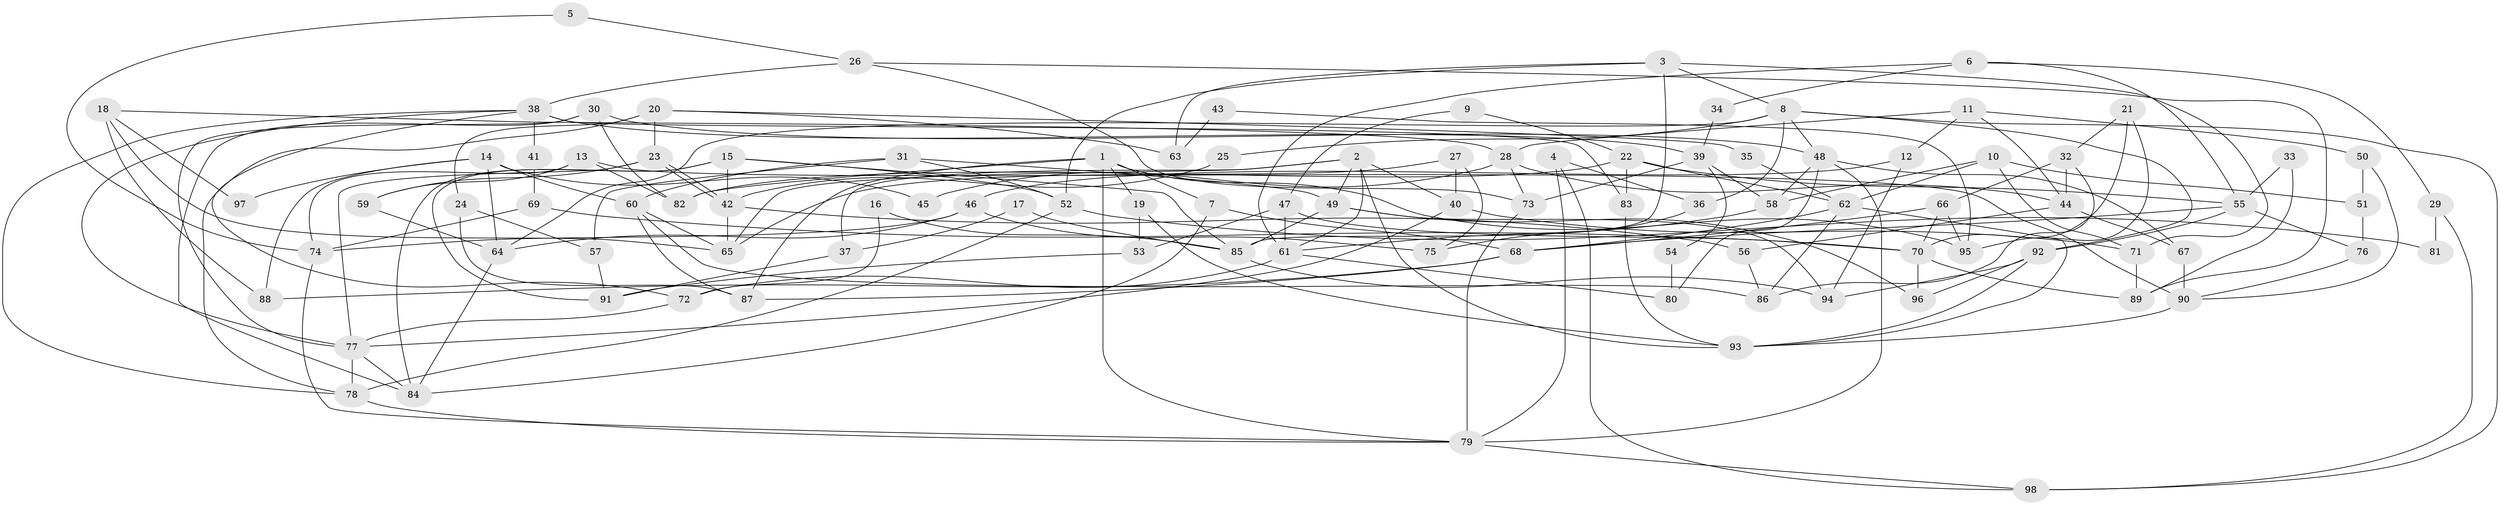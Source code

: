 // coarse degree distribution, {3: 0.13333333333333333, 8: 0.1, 7: 0.23333333333333334, 6: 0.1, 10: 0.1, 2: 0.03333333333333333, 5: 0.13333333333333333, 9: 0.06666666666666667, 11: 0.03333333333333333, 4: 0.06666666666666667}
// Generated by graph-tools (version 1.1) at 2025/37/03/04/25 23:37:02]
// undirected, 98 vertices, 196 edges
graph export_dot {
  node [color=gray90,style=filled];
  1;
  2;
  3;
  4;
  5;
  6;
  7;
  8;
  9;
  10;
  11;
  12;
  13;
  14;
  15;
  16;
  17;
  18;
  19;
  20;
  21;
  22;
  23;
  24;
  25;
  26;
  27;
  28;
  29;
  30;
  31;
  32;
  33;
  34;
  35;
  36;
  37;
  38;
  39;
  40;
  41;
  42;
  43;
  44;
  45;
  46;
  47;
  48;
  49;
  50;
  51;
  52;
  53;
  54;
  55;
  56;
  57;
  58;
  59;
  60;
  61;
  62;
  63;
  64;
  65;
  66;
  67;
  68;
  69;
  70;
  71;
  72;
  73;
  74;
  75;
  76;
  77;
  78;
  79;
  80;
  81;
  82;
  83;
  84;
  85;
  86;
  87;
  88;
  89;
  90;
  91;
  92;
  93;
  94;
  95;
  96;
  97;
  98;
  1 -- 82;
  1 -- 7;
  1 -- 19;
  1 -- 79;
  1 -- 87;
  1 -- 95;
  2 -- 49;
  2 -- 65;
  2 -- 37;
  2 -- 40;
  2 -- 61;
  2 -- 93;
  3 -- 85;
  3 -- 52;
  3 -- 8;
  3 -- 63;
  3 -- 71;
  4 -- 79;
  4 -- 98;
  4 -- 36;
  5 -- 74;
  5 -- 26;
  6 -- 55;
  6 -- 61;
  6 -- 29;
  6 -- 34;
  7 -- 68;
  7 -- 84;
  8 -- 64;
  8 -- 25;
  8 -- 36;
  8 -- 48;
  8 -- 92;
  8 -- 98;
  9 -- 22;
  9 -- 47;
  10 -- 58;
  10 -- 71;
  10 -- 51;
  10 -- 62;
  11 -- 28;
  11 -- 44;
  11 -- 12;
  11 -- 50;
  12 -- 46;
  12 -- 94;
  13 -- 74;
  13 -- 82;
  13 -- 59;
  13 -- 90;
  14 -- 64;
  14 -- 88;
  14 -- 45;
  14 -- 60;
  14 -- 97;
  15 -- 42;
  15 -- 85;
  15 -- 52;
  15 -- 84;
  15 -- 91;
  16 -- 85;
  16 -- 72;
  17 -- 37;
  17 -- 85;
  18 -- 65;
  18 -- 28;
  18 -- 88;
  18 -- 97;
  19 -- 93;
  19 -- 53;
  20 -- 78;
  20 -- 24;
  20 -- 23;
  20 -- 35;
  20 -- 63;
  21 -- 95;
  21 -- 70;
  21 -- 32;
  22 -- 62;
  22 -- 55;
  22 -- 82;
  22 -- 83;
  23 -- 42;
  23 -- 42;
  23 -- 59;
  23 -- 77;
  24 -- 57;
  24 -- 87;
  25 -- 42;
  26 -- 73;
  26 -- 38;
  26 -- 89;
  27 -- 40;
  27 -- 65;
  27 -- 75;
  28 -- 44;
  28 -- 73;
  28 -- 45;
  29 -- 98;
  29 -- 81;
  30 -- 77;
  30 -- 84;
  30 -- 48;
  30 -- 82;
  31 -- 60;
  31 -- 52;
  31 -- 49;
  31 -- 57;
  32 -- 66;
  32 -- 44;
  32 -- 86;
  33 -- 89;
  33 -- 55;
  34 -- 39;
  35 -- 62;
  36 -- 75;
  37 -- 91;
  38 -- 78;
  38 -- 83;
  38 -- 39;
  38 -- 41;
  38 -- 72;
  38 -- 77;
  39 -- 58;
  39 -- 54;
  39 -- 73;
  40 -- 77;
  40 -- 71;
  41 -- 69;
  42 -- 56;
  42 -- 65;
  43 -- 63;
  43 -- 95;
  44 -- 67;
  44 -- 56;
  46 -- 64;
  46 -- 75;
  46 -- 74;
  47 -- 70;
  47 -- 61;
  47 -- 53;
  48 -- 58;
  48 -- 67;
  48 -- 79;
  48 -- 80;
  49 -- 94;
  49 -- 85;
  49 -- 96;
  50 -- 90;
  50 -- 51;
  51 -- 76;
  52 -- 78;
  52 -- 81;
  53 -- 91;
  54 -- 80;
  55 -- 92;
  55 -- 76;
  55 -- 68;
  56 -- 86;
  57 -- 91;
  58 -- 61;
  59 -- 64;
  60 -- 87;
  60 -- 65;
  60 -- 86;
  61 -- 72;
  61 -- 80;
  62 -- 86;
  62 -- 68;
  62 -- 93;
  64 -- 84;
  66 -- 68;
  66 -- 70;
  66 -- 95;
  67 -- 90;
  68 -- 87;
  68 -- 88;
  69 -- 74;
  69 -- 70;
  70 -- 89;
  70 -- 96;
  71 -- 89;
  72 -- 77;
  73 -- 79;
  74 -- 79;
  76 -- 90;
  77 -- 78;
  77 -- 84;
  78 -- 79;
  79 -- 98;
  83 -- 93;
  85 -- 94;
  90 -- 93;
  92 -- 93;
  92 -- 94;
  92 -- 96;
}
